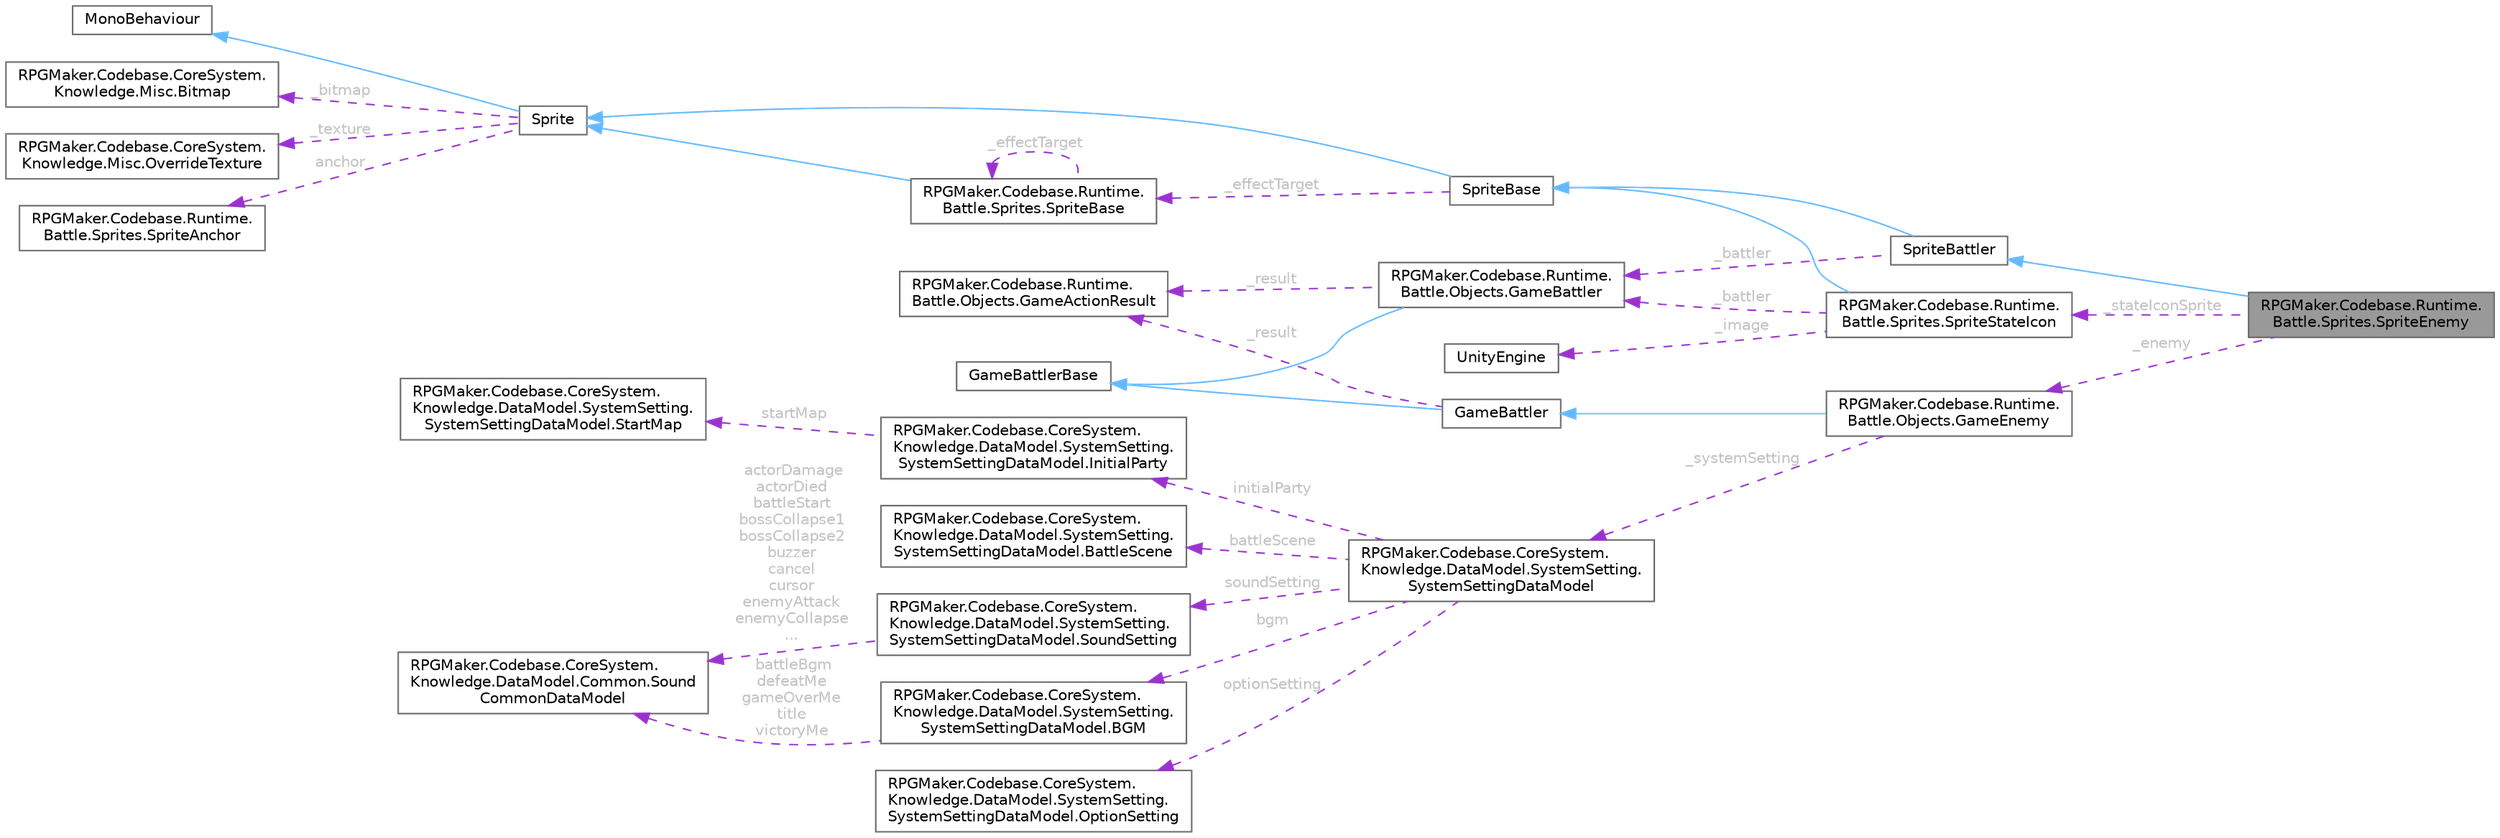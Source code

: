digraph "RPGMaker.Codebase.Runtime.Battle.Sprites.SpriteEnemy"
{
 // LATEX_PDF_SIZE
  bgcolor="transparent";
  edge [fontname=Helvetica,fontsize=10,labelfontname=Helvetica,labelfontsize=10];
  node [fontname=Helvetica,fontsize=10,shape=box,height=0.2,width=0.4];
  rankdir="LR";
  Node1 [id="Node000001",label="RPGMaker.Codebase.Runtime.\lBattle.Sprites.SpriteEnemy",height=0.2,width=0.4,color="gray40", fillcolor="grey60", style="filled", fontcolor="black",tooltip="[敵キャラ]表示用のスプライトクラス"];
  Node2 -> Node1 [id="edge1_Node000001_Node000002",dir="back",color="steelblue1",style="solid",tooltip=" "];
  Node2 [id="Node000002",label="SpriteBattler",height=0.2,width=0.4,color="gray40", fillcolor="white", style="filled",URL="$da/d4d/class_r_p_g_maker_1_1_codebase_1_1_runtime_1_1_battle_1_1_sprites_1_1_sprite_battler.html",tooltip="戦闘シーンで表示されるキャラ画像"];
  Node3 -> Node2 [id="edge2_Node000002_Node000003",dir="back",color="steelblue1",style="solid",tooltip=" "];
  Node3 [id="Node000003",label="SpriteBase",height=0.2,width=0.4,color="gray40", fillcolor="white", style="filled",URL="$db/d42/class_r_p_g_maker_1_1_codebase_1_1_runtime_1_1_battle_1_1_sprites_1_1_sprite_base.html",tooltip="アニメーションする表示物のためのクラス"];
  Node4 -> Node3 [id="edge3_Node000003_Node000004",dir="back",color="steelblue1",style="solid",tooltip=" "];
  Node4 [id="Node000004",label="Sprite",height=0.2,width=0.4,color="gray40", fillcolor="white", style="filled",URL="$de/db2/class_r_p_g_maker_1_1_codebase_1_1_runtime_1_1_battle_1_1_sprites_1_1_sprite.html",tooltip="Unity用の部品"];
  Node5 -> Node4 [id="edge4_Node000004_Node000005",dir="back",color="steelblue1",style="solid",tooltip=" "];
  Node5 [id="Node000005",label="MonoBehaviour",height=0.2,width=0.4,color="gray40", fillcolor="white", style="filled",tooltip=" "];
  Node6 -> Node4 [id="edge5_Node000004_Node000006",dir="back",color="darkorchid3",style="dashed",tooltip=" ",label=" _bitmap",fontcolor="grey" ];
  Node6 [id="Node000006",label="RPGMaker.Codebase.CoreSystem.\lKnowledge.Misc.Bitmap",height=0.2,width=0.4,color="gray40", fillcolor="white", style="filled",URL="$db/d8a/class_r_p_g_maker_1_1_codebase_1_1_core_system_1_1_knowledge_1_1_misc_1_1_bitmap.html",tooltip="😁 ビットマップ"];
  Node7 -> Node4 [id="edge6_Node000004_Node000007",dir="back",color="darkorchid3",style="dashed",tooltip=" ",label=" _texture",fontcolor="grey" ];
  Node7 [id="Node000007",label="RPGMaker.Codebase.CoreSystem.\lKnowledge.Misc.OverrideTexture",height=0.2,width=0.4,color="gray40", fillcolor="white", style="filled",URL="$d2/dfe/class_r_p_g_maker_1_1_codebase_1_1_core_system_1_1_knowledge_1_1_misc_1_1_override_texture.html",tooltip="😁 上書きテクスチャー"];
  Node8 -> Node4 [id="edge7_Node000004_Node000008",dir="back",color="darkorchid3",style="dashed",tooltip=" ",label=" anchor",fontcolor="grey" ];
  Node8 [id="Node000008",label="RPGMaker.Codebase.Runtime.\lBattle.Sprites.SpriteAnchor",height=0.2,width=0.4,color="gray40", fillcolor="white", style="filled",URL="$dc/d5b/class_r_p_g_maker_1_1_codebase_1_1_runtime_1_1_battle_1_1_sprites_1_1_sprite_anchor.html",tooltip="SpriteのAnchor設定用クラス"];
  Node9 -> Node3 [id="edge8_Node000003_Node000009",dir="back",color="darkorchid3",style="dashed",tooltip=" ",label=" _effectTarget",fontcolor="grey" ];
  Node9 [id="Node000009",label="RPGMaker.Codebase.Runtime.\lBattle.Sprites.SpriteBase",height=0.2,width=0.4,color="gray40", fillcolor="white", style="filled",URL="$db/d42/class_r_p_g_maker_1_1_codebase_1_1_runtime_1_1_battle_1_1_sprites_1_1_sprite_base.html",tooltip="アニメーションする表示物のためのクラス"];
  Node4 -> Node9 [id="edge9_Node000009_Node000004",dir="back",color="steelblue1",style="solid",tooltip=" "];
  Node9 -> Node9 [id="edge10_Node000009_Node000009",dir="back",color="darkorchid3",style="dashed",tooltip=" ",label=" _effectTarget",fontcolor="grey" ];
  Node10 -> Node2 [id="edge11_Node000002_Node000010",dir="back",color="darkorchid3",style="dashed",tooltip=" ",label=" _battler",fontcolor="grey" ];
  Node10 [id="Node000010",label="RPGMaker.Codebase.Runtime.\lBattle.Objects.GameBattler",height=0.2,width=0.4,color="gray40", fillcolor="white", style="filled",URL="$d6/de6/class_r_p_g_maker_1_1_codebase_1_1_runtime_1_1_battle_1_1_objects_1_1_game_battler.html",tooltip="戦闘シーンでのアイコンやアニメーションを含む、バトラーの動作を制御する"];
  Node11 -> Node10 [id="edge12_Node000010_Node000011",dir="back",color="steelblue1",style="solid",tooltip=" "];
  Node11 [id="Node000011",label="GameBattlerBase",height=0.2,width=0.4,color="gray40", fillcolor="white", style="filled",URL="$d2/d70/class_r_p_g_maker_1_1_codebase_1_1_runtime_1_1_battle_1_1_objects_1_1_game_battler_base.html",tooltip="BattleManager に保持され、戦闘シーンでのパラメータの計算に利用される"];
  Node12 -> Node10 [id="edge13_Node000010_Node000012",dir="back",color="darkorchid3",style="dashed",tooltip=" ",label=" _result",fontcolor="grey" ];
  Node12 [id="Node000012",label="RPGMaker.Codebase.Runtime.\lBattle.Objects.GameActionResult",height=0.2,width=0.4,color="gray40", fillcolor="white", style="filled",URL="$db/d27/class_r_p_g_maker_1_1_codebase_1_1_runtime_1_1_battle_1_1_objects_1_1_game_action_result.html",tooltip="Game_Action の結果を記述したオブジェクト"];
  Node13 -> Node1 [id="edge14_Node000001_Node000013",dir="back",color="darkorchid3",style="dashed",tooltip=" ",label=" _enemy",fontcolor="grey" ];
  Node13 [id="Node000013",label="RPGMaker.Codebase.Runtime.\lBattle.Objects.GameEnemy",height=0.2,width=0.4,color="gray40", fillcolor="white", style="filled",URL="$d8/de8/class_r_p_g_maker_1_1_codebase_1_1_runtime_1_1_battle_1_1_objects_1_1_game_enemy.html",tooltip="戦闘中の[敵キャラ]のパラメータの取得、画像の設定を行うクラス"];
  Node14 -> Node13 [id="edge15_Node000013_Node000014",dir="back",color="steelblue1",style="solid",tooltip=" "];
  Node14 [id="Node000014",label="GameBattler",height=0.2,width=0.4,color="gray40", fillcolor="white", style="filled",URL="$d6/de6/class_r_p_g_maker_1_1_codebase_1_1_runtime_1_1_battle_1_1_objects_1_1_game_battler.html",tooltip="戦闘シーンでのアイコンやアニメーションを含む、バトラーの動作を制御する"];
  Node11 -> Node14 [id="edge16_Node000014_Node000011",dir="back",color="steelblue1",style="solid",tooltip=" "];
  Node12 -> Node14 [id="edge17_Node000014_Node000012",dir="back",color="darkorchid3",style="dashed",tooltip=" ",label=" _result",fontcolor="grey" ];
  Node15 -> Node13 [id="edge18_Node000013_Node000015",dir="back",color="darkorchid3",style="dashed",tooltip=" ",label=" _systemSetting",fontcolor="grey" ];
  Node15 [id="Node000015",label="RPGMaker.Codebase.CoreSystem.\lKnowledge.DataModel.SystemSetting.\lSystemSettingDataModel",height=0.2,width=0.4,color="gray40", fillcolor="white", style="filled",URL="$d0/dd2/class_r_p_g_maker_1_1_codebase_1_1_core_system_1_1_knowledge_1_1_data_model_1_1_system_setting_1_1_system_setting_data_model.html",tooltip="😁 システム設定データ・モデル"];
  Node16 -> Node15 [id="edge19_Node000015_Node000016",dir="back",color="darkorchid3",style="dashed",tooltip=" ",label=" battleScene",fontcolor="grey" ];
  Node16 [id="Node000016",label="RPGMaker.Codebase.CoreSystem.\lKnowledge.DataModel.SystemSetting.\lSystemSettingDataModel.BattleScene",height=0.2,width=0.4,color="gray40", fillcolor="white", style="filled",URL="$df/d0c/class_r_p_g_maker_1_1_codebase_1_1_core_system_1_1_knowledge_1_1_data_model_1_1_system_setting_17ce0ed53697912195b01e8a552e37932.html",tooltip="😁 戦闘シーン"];
  Node17 -> Node15 [id="edge20_Node000015_Node000017",dir="back",color="darkorchid3",style="dashed",tooltip=" ",label=" bgm",fontcolor="grey" ];
  Node17 [id="Node000017",label="RPGMaker.Codebase.CoreSystem.\lKnowledge.DataModel.SystemSetting.\lSystemSettingDataModel.BGM",height=0.2,width=0.4,color="gray40", fillcolor="white", style="filled",URL="$d8/d7d/class_r_p_g_maker_1_1_codebase_1_1_core_system_1_1_knowledge_1_1_data_model_1_1_system_setting_13c37c0ac7a3e126c1b06c1462a6db3a9.html",tooltip="😁 背景音楽"];
  Node18 -> Node17 [id="edge21_Node000017_Node000018",dir="back",color="darkorchid3",style="dashed",tooltip=" ",label=" battleBgm\ndefeatMe\ngameOverMe\ntitle\nvictoryMe",fontcolor="grey" ];
  Node18 [id="Node000018",label="RPGMaker.Codebase.CoreSystem.\lKnowledge.DataModel.Common.Sound\lCommonDataModel",height=0.2,width=0.4,color="gray40", fillcolor="white", style="filled",URL="$df/dcd/class_r_p_g_maker_1_1_codebase_1_1_core_system_1_1_knowledge_1_1_data_model_1_1_common_1_1_sound_common_data_model.html",tooltip="😁 音共通データ・モデル"];
  Node19 -> Node15 [id="edge22_Node000015_Node000019",dir="back",color="darkorchid3",style="dashed",tooltip=" ",label=" initialParty",fontcolor="grey" ];
  Node19 [id="Node000019",label="RPGMaker.Codebase.CoreSystem.\lKnowledge.DataModel.SystemSetting.\lSystemSettingDataModel.InitialParty",height=0.2,width=0.4,color="gray40", fillcolor="white", style="filled",URL="$dc/dfb/class_r_p_g_maker_1_1_codebase_1_1_core_system_1_1_knowledge_1_1_data_model_1_1_system_setting_1539107dbc80fc9072f4fd2f8782921fe.html",tooltip="😁 初期パーティー"];
  Node20 -> Node19 [id="edge23_Node000019_Node000020",dir="back",color="darkorchid3",style="dashed",tooltip=" ",label=" startMap",fontcolor="grey" ];
  Node20 [id="Node000020",label="RPGMaker.Codebase.CoreSystem.\lKnowledge.DataModel.SystemSetting.\lSystemSettingDataModel.StartMap",height=0.2,width=0.4,color="gray40", fillcolor="white", style="filled",URL="$dd/d74/class_r_p_g_maker_1_1_codebase_1_1_core_system_1_1_knowledge_1_1_data_model_1_1_system_setting_1783ee6b6efe4675c8c39db7c7a3a93f6.html",tooltip="😁 開始マップ"];
  Node21 -> Node15 [id="edge24_Node000015_Node000021",dir="back",color="darkorchid3",style="dashed",tooltip=" ",label=" optionSetting",fontcolor="grey" ];
  Node21 [id="Node000021",label="RPGMaker.Codebase.CoreSystem.\lKnowledge.DataModel.SystemSetting.\lSystemSettingDataModel.OptionSetting",height=0.2,width=0.4,color="gray40", fillcolor="white", style="filled",URL="$d8/d86/class_r_p_g_maker_1_1_codebase_1_1_core_system_1_1_knowledge_1_1_data_model_1_1_system_setting_10d0bcdd35160aa829ac5668189dd2dd2.html",tooltip="😁 オプション設定"];
  Node22 -> Node15 [id="edge25_Node000015_Node000022",dir="back",color="darkorchid3",style="dashed",tooltip=" ",label=" soundSetting",fontcolor="grey" ];
  Node22 [id="Node000022",label="RPGMaker.Codebase.CoreSystem.\lKnowledge.DataModel.SystemSetting.\lSystemSettingDataModel.SoundSetting",height=0.2,width=0.4,color="gray40", fillcolor="white", style="filled",URL="$d9/d59/class_r_p_g_maker_1_1_codebase_1_1_core_system_1_1_knowledge_1_1_data_model_1_1_system_setting_1fc90e68ad3a4642899cf508b2c75ae0f.html",tooltip="😁 音設定"];
  Node18 -> Node22 [id="edge26_Node000022_Node000018",dir="back",color="darkorchid3",style="dashed",tooltip=" ",label=" actorDamage\nactorDied\nbattleStart\nbossCollapse1\nbossCollapse2\nbuzzer\ncancel\ncursor\nenemyAttack\nenemyCollapse\n...",fontcolor="grey" ];
  Node23 -> Node1 [id="edge27_Node000001_Node000023",dir="back",color="darkorchid3",style="dashed",tooltip=" ",label=" _stateIconSprite",fontcolor="grey" ];
  Node23 [id="Node000023",label="RPGMaker.Codebase.Runtime.\lBattle.Sprites.SpriteStateIcon",height=0.2,width=0.4,color="gray40", fillcolor="white", style="filled",URL="$d7/d4e/class_r_p_g_maker_1_1_codebase_1_1_runtime_1_1_battle_1_1_sprites_1_1_sprite_state_icon.html",tooltip="ステートアイコン( img/system/IconSet.png )表示用スプライト"];
  Node3 -> Node23 [id="edge28_Node000023_Node000003",dir="back",color="steelblue1",style="solid",tooltip=" "];
  Node10 -> Node23 [id="edge29_Node000023_Node000010",dir="back",color="darkorchid3",style="dashed",tooltip=" ",label=" _battler",fontcolor="grey" ];
  Node24 -> Node23 [id="edge30_Node000023_Node000024",dir="back",color="darkorchid3",style="dashed",tooltip=" ",label=" _image",fontcolor="grey" ];
  Node24 [id="Node000024",label="UnityEngine",height=0.2,width=0.4,color="gray40", fillcolor="white", style="filled",tooltip=" "];
}

